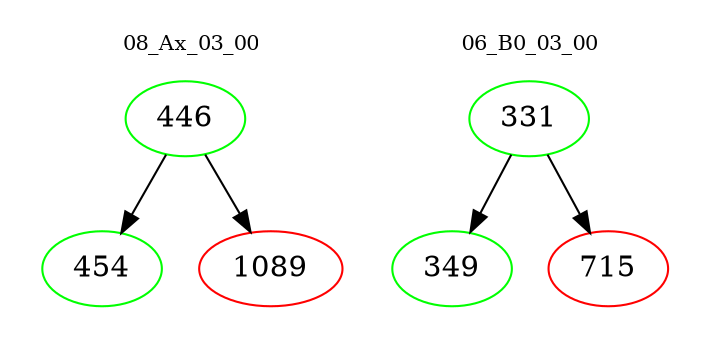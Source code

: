 digraph{
subgraph cluster_0 {
color = white
label = "08_Ax_03_00";
fontsize=10;
T0_446 [label="446", color="green"]
T0_446 -> T0_454 [color="black"]
T0_454 [label="454", color="green"]
T0_446 -> T0_1089 [color="black"]
T0_1089 [label="1089", color="red"]
}
subgraph cluster_1 {
color = white
label = "06_B0_03_00";
fontsize=10;
T1_331 [label="331", color="green"]
T1_331 -> T1_349 [color="black"]
T1_349 [label="349", color="green"]
T1_331 -> T1_715 [color="black"]
T1_715 [label="715", color="red"]
}
}
